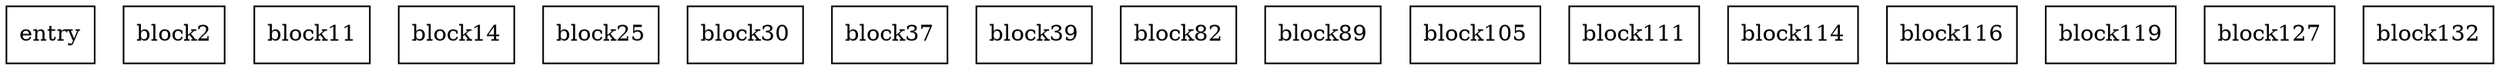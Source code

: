 digraph ControlFlowGraph {
    node [shape = rectangle];
    entry [label = "entry"];
    block2 [label = "block2"];
    block11 [label = "block11"];
    block14 [label = "block14"];
    block25 [label = "block25"];
    block30 [label = "block30"];
    block37 [label = "block37"];
    block39 [label = "block39"];
    block82 [label = "block82"];
    block89 [label = "block89"];
    block105 [label = "block105"];
    block111 [label = "block111"];
    block114 [label = "block114"];
    block116 [label = "block116"];
    block119 [label = "block119"];
    block127 [label = "block127"];
    block132 [label = "block132"];
}